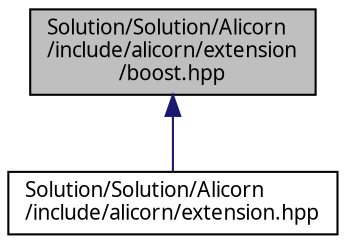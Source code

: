 digraph "Solution/Solution/Alicorn/include/alicorn/extension/boost.hpp"
{
 // INTERACTIVE_SVG=YES
  edge [fontname="Verdana",fontsize="10",labelfontname="Verdana",labelfontsize="10"];
  node [fontname="Verdana",fontsize="10",shape=record];
  Node1 [label="Solution/Solution/Alicorn\l/include/alicorn/extension\l/boost.hpp",height=0.2,width=0.4,color="black", fillcolor="grey75", style="filled", fontcolor="black"];
  Node1 -> Node2 [dir="back",color="midnightblue",fontsize="10",style="solid",fontname="Verdana"];
  Node2 [label="Solution/Solution/Alicorn\l/include/alicorn/extension.hpp",height=0.2,width=0.4,color="black", fillcolor="white", style="filled",URL="$a00266.html"];
}

